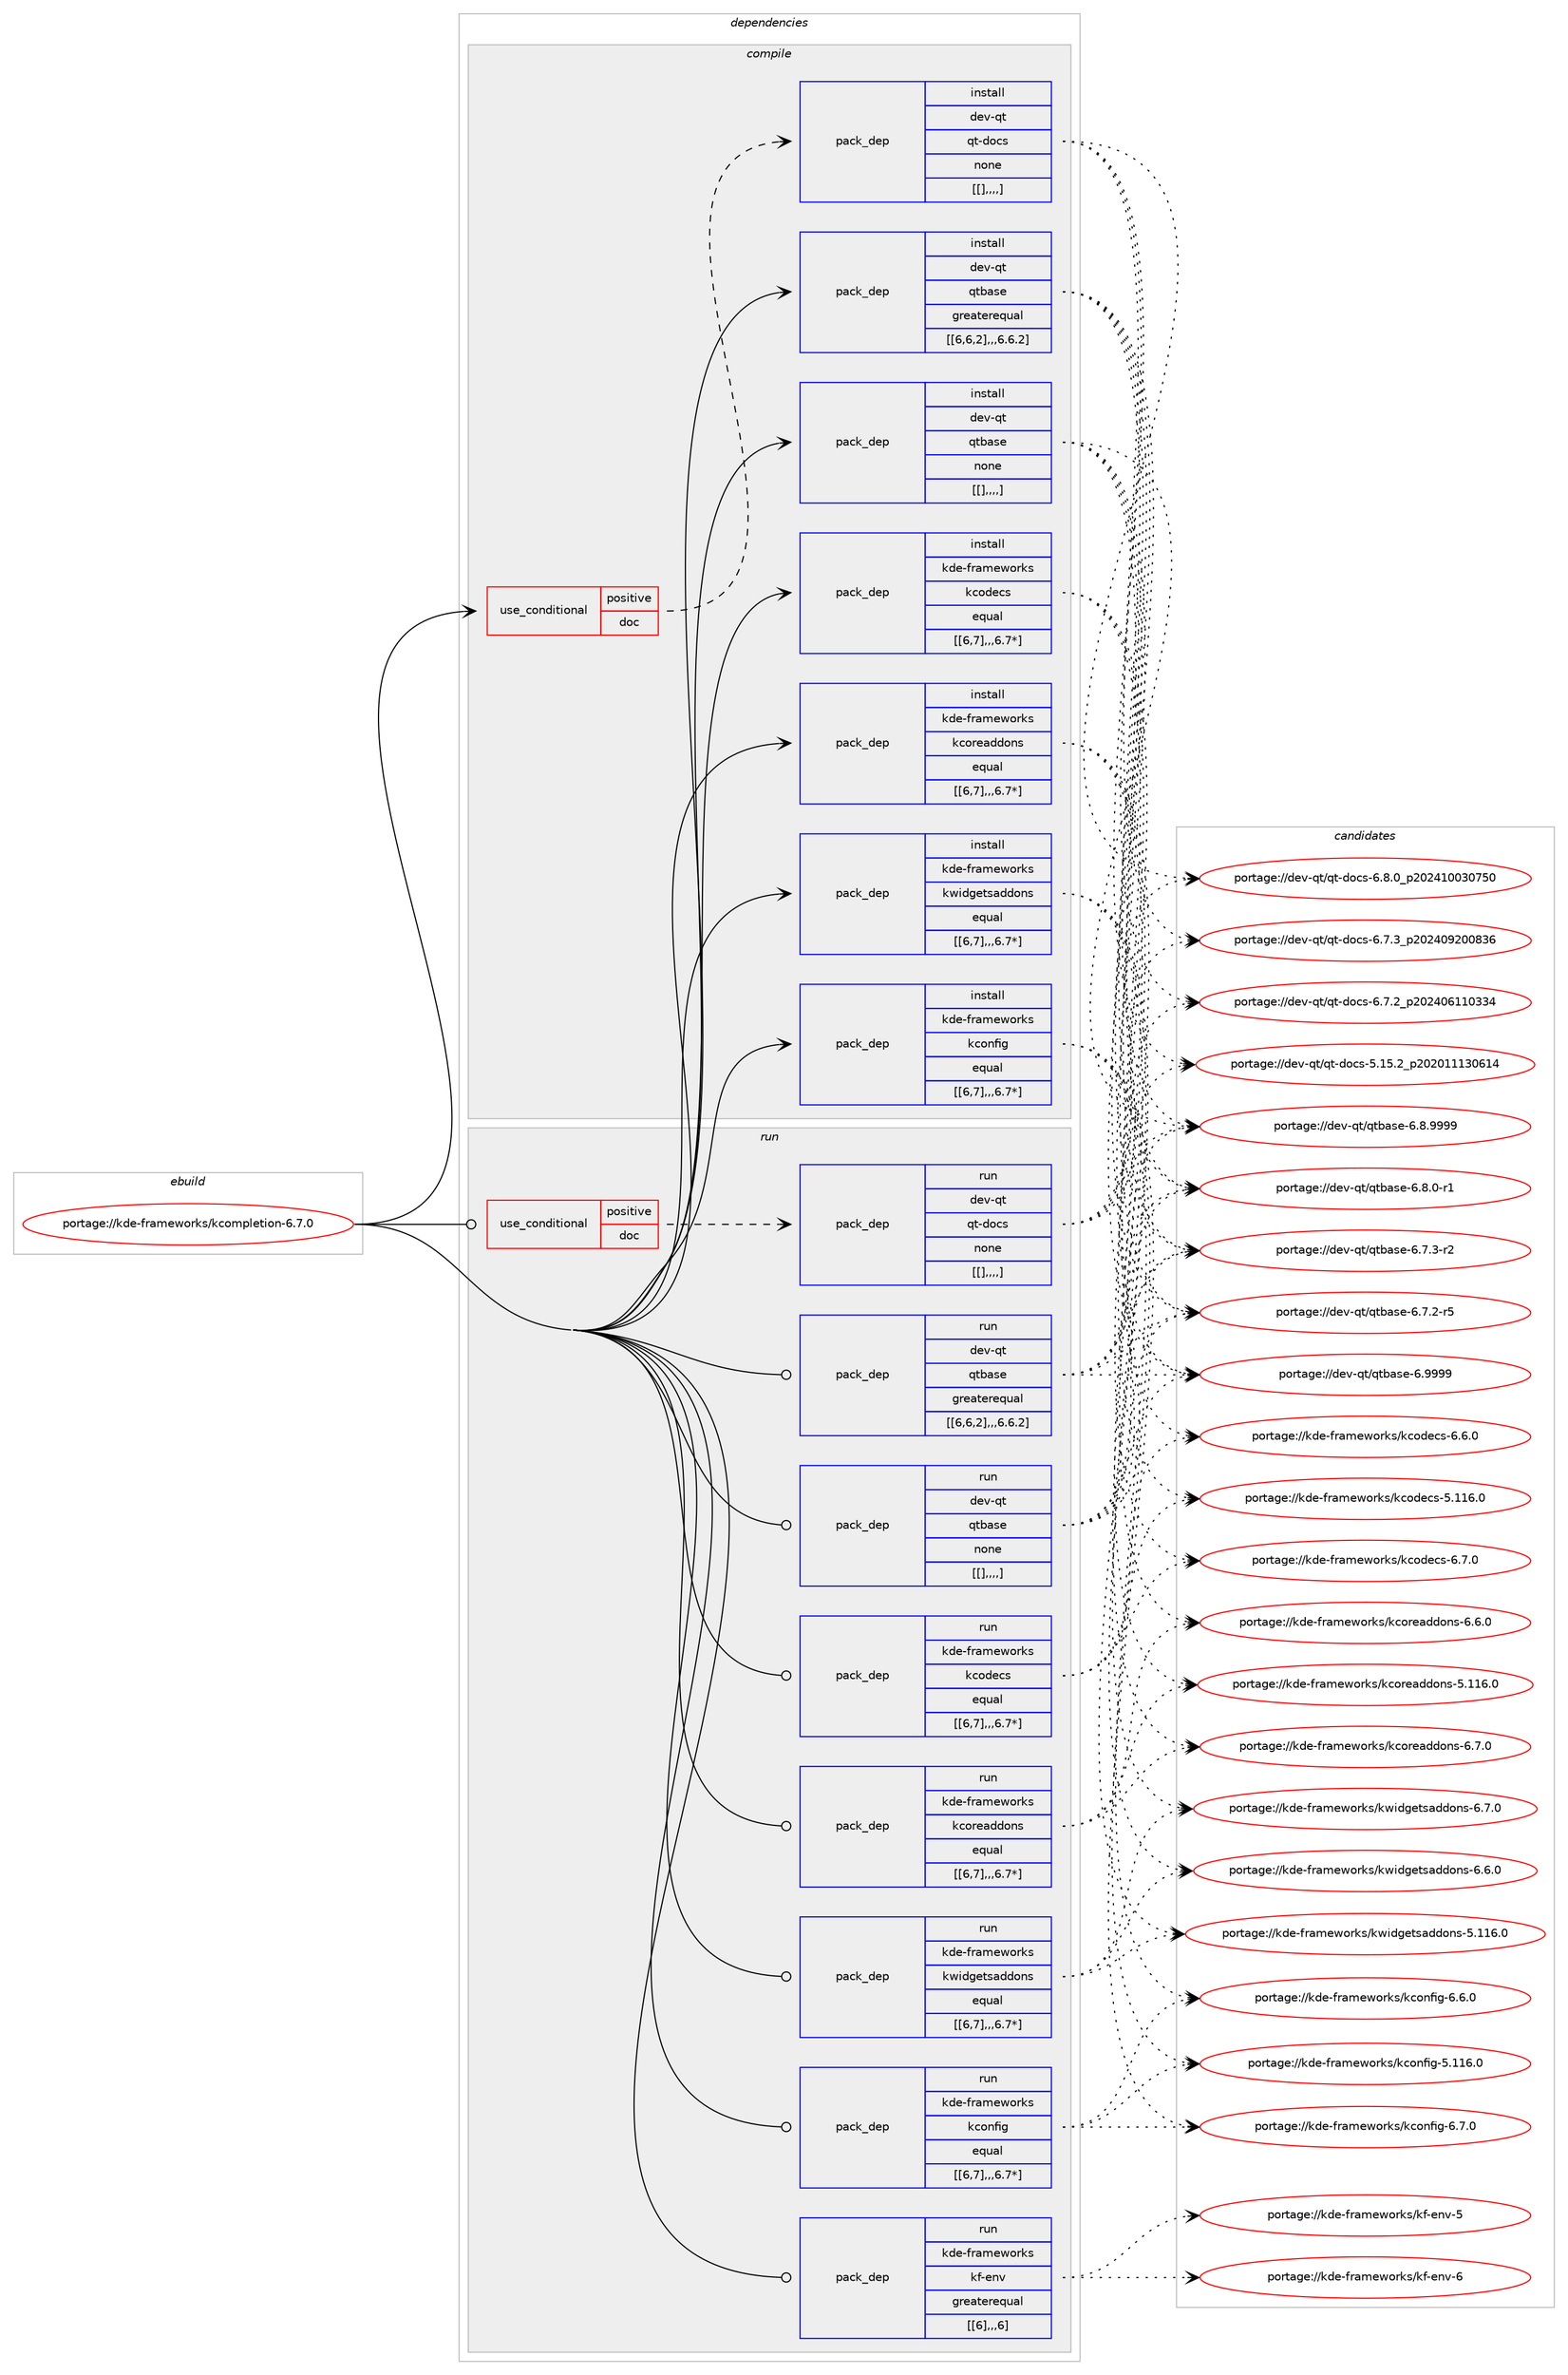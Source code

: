 digraph prolog {

# *************
# Graph options
# *************

newrank=true;
concentrate=true;
compound=true;
graph [rankdir=LR,fontname=Helvetica,fontsize=10,ranksep=1.5];#, ranksep=2.5, nodesep=0.2];
edge  [arrowhead=vee];
node  [fontname=Helvetica,fontsize=10];

# **********
# The ebuild
# **********

subgraph cluster_leftcol {
color=gray;
label=<<i>ebuild</i>>;
id [label="portage://kde-frameworks/kcompletion-6.7.0", color=red, width=4, href="../kde-frameworks/kcompletion-6.7.0.svg"];
}

# ****************
# The dependencies
# ****************

subgraph cluster_midcol {
color=gray;
label=<<i>dependencies</i>>;
subgraph cluster_compile {
fillcolor="#eeeeee";
style=filled;
label=<<i>compile</i>>;
subgraph cond72977 {
dependency283179 [label=<<TABLE BORDER="0" CELLBORDER="1" CELLSPACING="0" CELLPADDING="4"><TR><TD ROWSPAN="3" CELLPADDING="10">use_conditional</TD></TR><TR><TD>positive</TD></TR><TR><TD>doc</TD></TR></TABLE>>, shape=none, color=red];
subgraph pack207907 {
dependency283182 [label=<<TABLE BORDER="0" CELLBORDER="1" CELLSPACING="0" CELLPADDING="4" WIDTH="220"><TR><TD ROWSPAN="6" CELLPADDING="30">pack_dep</TD></TR><TR><TD WIDTH="110">install</TD></TR><TR><TD>dev-qt</TD></TR><TR><TD>qt-docs</TD></TR><TR><TD>none</TD></TR><TR><TD>[[],,,,]</TD></TR></TABLE>>, shape=none, color=blue];
}
dependency283179:e -> dependency283182:w [weight=20,style="dashed",arrowhead="vee"];
}
id:e -> dependency283179:w [weight=20,style="solid",arrowhead="vee"];
subgraph pack207909 {
dependency283197 [label=<<TABLE BORDER="0" CELLBORDER="1" CELLSPACING="0" CELLPADDING="4" WIDTH="220"><TR><TD ROWSPAN="6" CELLPADDING="30">pack_dep</TD></TR><TR><TD WIDTH="110">install</TD></TR><TR><TD>dev-qt</TD></TR><TR><TD>qtbase</TD></TR><TR><TD>greaterequal</TD></TR><TR><TD>[[6,6,2],,,6.6.2]</TD></TR></TABLE>>, shape=none, color=blue];
}
id:e -> dependency283197:w [weight=20,style="solid",arrowhead="vee"];
subgraph pack207931 {
dependency283227 [label=<<TABLE BORDER="0" CELLBORDER="1" CELLSPACING="0" CELLPADDING="4" WIDTH="220"><TR><TD ROWSPAN="6" CELLPADDING="30">pack_dep</TD></TR><TR><TD WIDTH="110">install</TD></TR><TR><TD>dev-qt</TD></TR><TR><TD>qtbase</TD></TR><TR><TD>none</TD></TR><TR><TD>[[],,,,]</TD></TR></TABLE>>, shape=none, color=blue];
}
id:e -> dependency283227:w [weight=20,style="solid",arrowhead="vee"];
subgraph pack207971 {
dependency283262 [label=<<TABLE BORDER="0" CELLBORDER="1" CELLSPACING="0" CELLPADDING="4" WIDTH="220"><TR><TD ROWSPAN="6" CELLPADDING="30">pack_dep</TD></TR><TR><TD WIDTH="110">install</TD></TR><TR><TD>kde-frameworks</TD></TR><TR><TD>kcodecs</TD></TR><TR><TD>equal</TD></TR><TR><TD>[[6,7],,,6.7*]</TD></TR></TABLE>>, shape=none, color=blue];
}
id:e -> dependency283262:w [weight=20,style="solid",arrowhead="vee"];
subgraph pack207973 {
dependency283263 [label=<<TABLE BORDER="0" CELLBORDER="1" CELLSPACING="0" CELLPADDING="4" WIDTH="220"><TR><TD ROWSPAN="6" CELLPADDING="30">pack_dep</TD></TR><TR><TD WIDTH="110">install</TD></TR><TR><TD>kde-frameworks</TD></TR><TR><TD>kconfig</TD></TR><TR><TD>equal</TD></TR><TR><TD>[[6,7],,,6.7*]</TD></TR></TABLE>>, shape=none, color=blue];
}
id:e -> dependency283263:w [weight=20,style="solid",arrowhead="vee"];
subgraph pack207974 {
dependency283312 [label=<<TABLE BORDER="0" CELLBORDER="1" CELLSPACING="0" CELLPADDING="4" WIDTH="220"><TR><TD ROWSPAN="6" CELLPADDING="30">pack_dep</TD></TR><TR><TD WIDTH="110">install</TD></TR><TR><TD>kde-frameworks</TD></TR><TR><TD>kcoreaddons</TD></TR><TR><TD>equal</TD></TR><TR><TD>[[6,7],,,6.7*]</TD></TR></TABLE>>, shape=none, color=blue];
}
id:e -> dependency283312:w [weight=20,style="solid",arrowhead="vee"];
subgraph pack208014 {
dependency283329 [label=<<TABLE BORDER="0" CELLBORDER="1" CELLSPACING="0" CELLPADDING="4" WIDTH="220"><TR><TD ROWSPAN="6" CELLPADDING="30">pack_dep</TD></TR><TR><TD WIDTH="110">install</TD></TR><TR><TD>kde-frameworks</TD></TR><TR><TD>kwidgetsaddons</TD></TR><TR><TD>equal</TD></TR><TR><TD>[[6,7],,,6.7*]</TD></TR></TABLE>>, shape=none, color=blue];
}
id:e -> dependency283329:w [weight=20,style="solid",arrowhead="vee"];
}
subgraph cluster_compileandrun {
fillcolor="#eeeeee";
style=filled;
label=<<i>compile and run</i>>;
}
subgraph cluster_run {
fillcolor="#eeeeee";
style=filled;
label=<<i>run</i>>;
subgraph cond73010 {
dependency283335 [label=<<TABLE BORDER="0" CELLBORDER="1" CELLSPACING="0" CELLPADDING="4"><TR><TD ROWSPAN="3" CELLPADDING="10">use_conditional</TD></TR><TR><TD>positive</TD></TR><TR><TD>doc</TD></TR></TABLE>>, shape=none, color=red];
subgraph pack208030 {
dependency283341 [label=<<TABLE BORDER="0" CELLBORDER="1" CELLSPACING="0" CELLPADDING="4" WIDTH="220"><TR><TD ROWSPAN="6" CELLPADDING="30">pack_dep</TD></TR><TR><TD WIDTH="110">run</TD></TR><TR><TD>dev-qt</TD></TR><TR><TD>qt-docs</TD></TR><TR><TD>none</TD></TR><TR><TD>[[],,,,]</TD></TR></TABLE>>, shape=none, color=blue];
}
dependency283335:e -> dependency283341:w [weight=20,style="dashed",arrowhead="vee"];
}
id:e -> dependency283335:w [weight=20,style="solid",arrowhead="odot"];
subgraph pack208041 {
dependency283399 [label=<<TABLE BORDER="0" CELLBORDER="1" CELLSPACING="0" CELLPADDING="4" WIDTH="220"><TR><TD ROWSPAN="6" CELLPADDING="30">pack_dep</TD></TR><TR><TD WIDTH="110">run</TD></TR><TR><TD>dev-qt</TD></TR><TR><TD>qtbase</TD></TR><TR><TD>greaterequal</TD></TR><TR><TD>[[6,6,2],,,6.6.2]</TD></TR></TABLE>>, shape=none, color=blue];
}
id:e -> dependency283399:w [weight=20,style="solid",arrowhead="odot"];
subgraph pack208109 {
dependency283454 [label=<<TABLE BORDER="0" CELLBORDER="1" CELLSPACING="0" CELLPADDING="4" WIDTH="220"><TR><TD ROWSPAN="6" CELLPADDING="30">pack_dep</TD></TR><TR><TD WIDTH="110">run</TD></TR><TR><TD>dev-qt</TD></TR><TR><TD>qtbase</TD></TR><TR><TD>none</TD></TR><TR><TD>[[],,,,]</TD></TR></TABLE>>, shape=none, color=blue];
}
id:e -> dependency283454:w [weight=20,style="solid",arrowhead="odot"];
subgraph pack208133 {
dependency283479 [label=<<TABLE BORDER="0" CELLBORDER="1" CELLSPACING="0" CELLPADDING="4" WIDTH="220"><TR><TD ROWSPAN="6" CELLPADDING="30">pack_dep</TD></TR><TR><TD WIDTH="110">run</TD></TR><TR><TD>kde-frameworks</TD></TR><TR><TD>kcodecs</TD></TR><TR><TD>equal</TD></TR><TR><TD>[[6,7],,,6.7*]</TD></TR></TABLE>>, shape=none, color=blue];
}
id:e -> dependency283479:w [weight=20,style="solid",arrowhead="odot"];
subgraph pack208150 {
dependency283484 [label=<<TABLE BORDER="0" CELLBORDER="1" CELLSPACING="0" CELLPADDING="4" WIDTH="220"><TR><TD ROWSPAN="6" CELLPADDING="30">pack_dep</TD></TR><TR><TD WIDTH="110">run</TD></TR><TR><TD>kde-frameworks</TD></TR><TR><TD>kconfig</TD></TR><TR><TD>equal</TD></TR><TR><TD>[[6,7],,,6.7*]</TD></TR></TABLE>>, shape=none, color=blue];
}
id:e -> dependency283484:w [weight=20,style="solid",arrowhead="odot"];
subgraph pack208166 {
dependency283572 [label=<<TABLE BORDER="0" CELLBORDER="1" CELLSPACING="0" CELLPADDING="4" WIDTH="220"><TR><TD ROWSPAN="6" CELLPADDING="30">pack_dep</TD></TR><TR><TD WIDTH="110">run</TD></TR><TR><TD>kde-frameworks</TD></TR><TR><TD>kcoreaddons</TD></TR><TR><TD>equal</TD></TR><TR><TD>[[6,7],,,6.7*]</TD></TR></TABLE>>, shape=none, color=blue];
}
id:e -> dependency283572:w [weight=20,style="solid",arrowhead="odot"];
subgraph pack208234 {
dependency283604 [label=<<TABLE BORDER="0" CELLBORDER="1" CELLSPACING="0" CELLPADDING="4" WIDTH="220"><TR><TD ROWSPAN="6" CELLPADDING="30">pack_dep</TD></TR><TR><TD WIDTH="110">run</TD></TR><TR><TD>kde-frameworks</TD></TR><TR><TD>kf-env</TD></TR><TR><TD>greaterequal</TD></TR><TR><TD>[[6],,,6]</TD></TR></TABLE>>, shape=none, color=blue];
}
id:e -> dependency283604:w [weight=20,style="solid",arrowhead="odot"];
subgraph pack208265 {
dependency283623 [label=<<TABLE BORDER="0" CELLBORDER="1" CELLSPACING="0" CELLPADDING="4" WIDTH="220"><TR><TD ROWSPAN="6" CELLPADDING="30">pack_dep</TD></TR><TR><TD WIDTH="110">run</TD></TR><TR><TD>kde-frameworks</TD></TR><TR><TD>kwidgetsaddons</TD></TR><TR><TD>equal</TD></TR><TR><TD>[[6,7],,,6.7*]</TD></TR></TABLE>>, shape=none, color=blue];
}
id:e -> dependency283623:w [weight=20,style="solid",arrowhead="odot"];
}
}

# **************
# The candidates
# **************

subgraph cluster_choices {
rank=same;
color=gray;
label=<<i>candidates</i>>;

subgraph choice207329 {
color=black;
nodesep=1;
choice1001011184511311647113116451001119911545544656464895112504850524948485148555348 [label="portage://dev-qt/qt-docs-6.8.0_p202410030750", color=red, width=4,href="../dev-qt/qt-docs-6.8.0_p202410030750.svg"];
choice1001011184511311647113116451001119911545544655465195112504850524857504848565154 [label="portage://dev-qt/qt-docs-6.7.3_p202409200836", color=red, width=4,href="../dev-qt/qt-docs-6.7.3_p202409200836.svg"];
choice1001011184511311647113116451001119911545544655465095112504850524854494948515152 [label="portage://dev-qt/qt-docs-6.7.2_p202406110334", color=red, width=4,href="../dev-qt/qt-docs-6.7.2_p202406110334.svg"];
choice100101118451131164711311645100111991154553464953465095112504850484949495148544952 [label="portage://dev-qt/qt-docs-5.15.2_p202011130614", color=red, width=4,href="../dev-qt/qt-docs-5.15.2_p202011130614.svg"];
dependency283182:e -> choice1001011184511311647113116451001119911545544656464895112504850524948485148555348:w [style=dotted,weight="100"];
dependency283182:e -> choice1001011184511311647113116451001119911545544655465195112504850524857504848565154:w [style=dotted,weight="100"];
dependency283182:e -> choice1001011184511311647113116451001119911545544655465095112504850524854494948515152:w [style=dotted,weight="100"];
dependency283182:e -> choice100101118451131164711311645100111991154553464953465095112504850484949495148544952:w [style=dotted,weight="100"];
}
subgraph choice207357 {
color=black;
nodesep=1;
choice1001011184511311647113116989711510145544657575757 [label="portage://dev-qt/qtbase-6.9999", color=red, width=4,href="../dev-qt/qtbase-6.9999.svg"];
choice10010111845113116471131169897115101455446564657575757 [label="portage://dev-qt/qtbase-6.8.9999", color=red, width=4,href="../dev-qt/qtbase-6.8.9999.svg"];
choice100101118451131164711311698971151014554465646484511449 [label="portage://dev-qt/qtbase-6.8.0-r1", color=red, width=4,href="../dev-qt/qtbase-6.8.0-r1.svg"];
choice100101118451131164711311698971151014554465546514511450 [label="portage://dev-qt/qtbase-6.7.3-r2", color=red, width=4,href="../dev-qt/qtbase-6.7.3-r2.svg"];
choice100101118451131164711311698971151014554465546504511453 [label="portage://dev-qt/qtbase-6.7.2-r5", color=red, width=4,href="../dev-qt/qtbase-6.7.2-r5.svg"];
dependency283197:e -> choice1001011184511311647113116989711510145544657575757:w [style=dotted,weight="100"];
dependency283197:e -> choice10010111845113116471131169897115101455446564657575757:w [style=dotted,weight="100"];
dependency283197:e -> choice100101118451131164711311698971151014554465646484511449:w [style=dotted,weight="100"];
dependency283197:e -> choice100101118451131164711311698971151014554465546514511450:w [style=dotted,weight="100"];
dependency283197:e -> choice100101118451131164711311698971151014554465546504511453:w [style=dotted,weight="100"];
}
subgraph choice207383 {
color=black;
nodesep=1;
choice1001011184511311647113116989711510145544657575757 [label="portage://dev-qt/qtbase-6.9999", color=red, width=4,href="../dev-qt/qtbase-6.9999.svg"];
choice10010111845113116471131169897115101455446564657575757 [label="portage://dev-qt/qtbase-6.8.9999", color=red, width=4,href="../dev-qt/qtbase-6.8.9999.svg"];
choice100101118451131164711311698971151014554465646484511449 [label="portage://dev-qt/qtbase-6.8.0-r1", color=red, width=4,href="../dev-qt/qtbase-6.8.0-r1.svg"];
choice100101118451131164711311698971151014554465546514511450 [label="portage://dev-qt/qtbase-6.7.3-r2", color=red, width=4,href="../dev-qt/qtbase-6.7.3-r2.svg"];
choice100101118451131164711311698971151014554465546504511453 [label="portage://dev-qt/qtbase-6.7.2-r5", color=red, width=4,href="../dev-qt/qtbase-6.7.2-r5.svg"];
dependency283227:e -> choice1001011184511311647113116989711510145544657575757:w [style=dotted,weight="100"];
dependency283227:e -> choice10010111845113116471131169897115101455446564657575757:w [style=dotted,weight="100"];
dependency283227:e -> choice100101118451131164711311698971151014554465646484511449:w [style=dotted,weight="100"];
dependency283227:e -> choice100101118451131164711311698971151014554465546514511450:w [style=dotted,weight="100"];
dependency283227:e -> choice100101118451131164711311698971151014554465546504511453:w [style=dotted,weight="100"];
}
subgraph choice207391 {
color=black;
nodesep=1;
choice1071001014510211497109101119111114107115471079911110010199115455446554648 [label="portage://kde-frameworks/kcodecs-6.7.0", color=red, width=4,href="../kde-frameworks/kcodecs-6.7.0.svg"];
choice1071001014510211497109101119111114107115471079911110010199115455446544648 [label="portage://kde-frameworks/kcodecs-6.6.0", color=red, width=4,href="../kde-frameworks/kcodecs-6.6.0.svg"];
choice10710010145102114971091011191111141071154710799111100101991154553464949544648 [label="portage://kde-frameworks/kcodecs-5.116.0", color=red, width=4,href="../kde-frameworks/kcodecs-5.116.0.svg"];
dependency283262:e -> choice1071001014510211497109101119111114107115471079911110010199115455446554648:w [style=dotted,weight="100"];
dependency283262:e -> choice1071001014510211497109101119111114107115471079911110010199115455446544648:w [style=dotted,weight="100"];
dependency283262:e -> choice10710010145102114971091011191111141071154710799111100101991154553464949544648:w [style=dotted,weight="100"];
}
subgraph choice207420 {
color=black;
nodesep=1;
choice10710010145102114971091011191111141071154710799111110102105103455446554648 [label="portage://kde-frameworks/kconfig-6.7.0", color=red, width=4,href="../kde-frameworks/kconfig-6.7.0.svg"];
choice10710010145102114971091011191111141071154710799111110102105103455446544648 [label="portage://kde-frameworks/kconfig-6.6.0", color=red, width=4,href="../kde-frameworks/kconfig-6.6.0.svg"];
choice107100101451021149710910111911111410711547107991111101021051034553464949544648 [label="portage://kde-frameworks/kconfig-5.116.0", color=red, width=4,href="../kde-frameworks/kconfig-5.116.0.svg"];
dependency283263:e -> choice10710010145102114971091011191111141071154710799111110102105103455446554648:w [style=dotted,weight="100"];
dependency283263:e -> choice10710010145102114971091011191111141071154710799111110102105103455446544648:w [style=dotted,weight="100"];
dependency283263:e -> choice107100101451021149710910111911111410711547107991111101021051034553464949544648:w [style=dotted,weight="100"];
}
subgraph choice207446 {
color=black;
nodesep=1;
choice1071001014510211497109101119111114107115471079911111410197100100111110115455446554648 [label="portage://kde-frameworks/kcoreaddons-6.7.0", color=red, width=4,href="../kde-frameworks/kcoreaddons-6.7.0.svg"];
choice1071001014510211497109101119111114107115471079911111410197100100111110115455446544648 [label="portage://kde-frameworks/kcoreaddons-6.6.0", color=red, width=4,href="../kde-frameworks/kcoreaddons-6.6.0.svg"];
choice10710010145102114971091011191111141071154710799111114101971001001111101154553464949544648 [label="portage://kde-frameworks/kcoreaddons-5.116.0", color=red, width=4,href="../kde-frameworks/kcoreaddons-5.116.0.svg"];
dependency283312:e -> choice1071001014510211497109101119111114107115471079911111410197100100111110115455446554648:w [style=dotted,weight="100"];
dependency283312:e -> choice1071001014510211497109101119111114107115471079911111410197100100111110115455446544648:w [style=dotted,weight="100"];
dependency283312:e -> choice10710010145102114971091011191111141071154710799111114101971001001111101154553464949544648:w [style=dotted,weight="100"];
}
subgraph choice207487 {
color=black;
nodesep=1;
choice10710010145102114971091011191111141071154710711910510010310111611597100100111110115455446554648 [label="portage://kde-frameworks/kwidgetsaddons-6.7.0", color=red, width=4,href="../kde-frameworks/kwidgetsaddons-6.7.0.svg"];
choice10710010145102114971091011191111141071154710711910510010310111611597100100111110115455446544648 [label="portage://kde-frameworks/kwidgetsaddons-6.6.0", color=red, width=4,href="../kde-frameworks/kwidgetsaddons-6.6.0.svg"];
choice107100101451021149710910111911111410711547107119105100103101116115971001001111101154553464949544648 [label="portage://kde-frameworks/kwidgetsaddons-5.116.0", color=red, width=4,href="../kde-frameworks/kwidgetsaddons-5.116.0.svg"];
dependency283329:e -> choice10710010145102114971091011191111141071154710711910510010310111611597100100111110115455446554648:w [style=dotted,weight="100"];
dependency283329:e -> choice10710010145102114971091011191111141071154710711910510010310111611597100100111110115455446544648:w [style=dotted,weight="100"];
dependency283329:e -> choice107100101451021149710910111911111410711547107119105100103101116115971001001111101154553464949544648:w [style=dotted,weight="100"];
}
subgraph choice207570 {
color=black;
nodesep=1;
choice1001011184511311647113116451001119911545544656464895112504850524948485148555348 [label="portage://dev-qt/qt-docs-6.8.0_p202410030750", color=red, width=4,href="../dev-qt/qt-docs-6.8.0_p202410030750.svg"];
choice1001011184511311647113116451001119911545544655465195112504850524857504848565154 [label="portage://dev-qt/qt-docs-6.7.3_p202409200836", color=red, width=4,href="../dev-qt/qt-docs-6.7.3_p202409200836.svg"];
choice1001011184511311647113116451001119911545544655465095112504850524854494948515152 [label="portage://dev-qt/qt-docs-6.7.2_p202406110334", color=red, width=4,href="../dev-qt/qt-docs-6.7.2_p202406110334.svg"];
choice100101118451131164711311645100111991154553464953465095112504850484949495148544952 [label="portage://dev-qt/qt-docs-5.15.2_p202011130614", color=red, width=4,href="../dev-qt/qt-docs-5.15.2_p202011130614.svg"];
dependency283341:e -> choice1001011184511311647113116451001119911545544656464895112504850524948485148555348:w [style=dotted,weight="100"];
dependency283341:e -> choice1001011184511311647113116451001119911545544655465195112504850524857504848565154:w [style=dotted,weight="100"];
dependency283341:e -> choice1001011184511311647113116451001119911545544655465095112504850524854494948515152:w [style=dotted,weight="100"];
dependency283341:e -> choice100101118451131164711311645100111991154553464953465095112504850484949495148544952:w [style=dotted,weight="100"];
}
subgraph choice207578 {
color=black;
nodesep=1;
choice1001011184511311647113116989711510145544657575757 [label="portage://dev-qt/qtbase-6.9999", color=red, width=4,href="../dev-qt/qtbase-6.9999.svg"];
choice10010111845113116471131169897115101455446564657575757 [label="portage://dev-qt/qtbase-6.8.9999", color=red, width=4,href="../dev-qt/qtbase-6.8.9999.svg"];
choice100101118451131164711311698971151014554465646484511449 [label="portage://dev-qt/qtbase-6.8.0-r1", color=red, width=4,href="../dev-qt/qtbase-6.8.0-r1.svg"];
choice100101118451131164711311698971151014554465546514511450 [label="portage://dev-qt/qtbase-6.7.3-r2", color=red, width=4,href="../dev-qt/qtbase-6.7.3-r2.svg"];
choice100101118451131164711311698971151014554465546504511453 [label="portage://dev-qt/qtbase-6.7.2-r5", color=red, width=4,href="../dev-qt/qtbase-6.7.2-r5.svg"];
dependency283399:e -> choice1001011184511311647113116989711510145544657575757:w [style=dotted,weight="100"];
dependency283399:e -> choice10010111845113116471131169897115101455446564657575757:w [style=dotted,weight="100"];
dependency283399:e -> choice100101118451131164711311698971151014554465646484511449:w [style=dotted,weight="100"];
dependency283399:e -> choice100101118451131164711311698971151014554465546514511450:w [style=dotted,weight="100"];
dependency283399:e -> choice100101118451131164711311698971151014554465546504511453:w [style=dotted,weight="100"];
}
subgraph choice207584 {
color=black;
nodesep=1;
choice1001011184511311647113116989711510145544657575757 [label="portage://dev-qt/qtbase-6.9999", color=red, width=4,href="../dev-qt/qtbase-6.9999.svg"];
choice10010111845113116471131169897115101455446564657575757 [label="portage://dev-qt/qtbase-6.8.9999", color=red, width=4,href="../dev-qt/qtbase-6.8.9999.svg"];
choice100101118451131164711311698971151014554465646484511449 [label="portage://dev-qt/qtbase-6.8.0-r1", color=red, width=4,href="../dev-qt/qtbase-6.8.0-r1.svg"];
choice100101118451131164711311698971151014554465546514511450 [label="portage://dev-qt/qtbase-6.7.3-r2", color=red, width=4,href="../dev-qt/qtbase-6.7.3-r2.svg"];
choice100101118451131164711311698971151014554465546504511453 [label="portage://dev-qt/qtbase-6.7.2-r5", color=red, width=4,href="../dev-qt/qtbase-6.7.2-r5.svg"];
dependency283454:e -> choice1001011184511311647113116989711510145544657575757:w [style=dotted,weight="100"];
dependency283454:e -> choice10010111845113116471131169897115101455446564657575757:w [style=dotted,weight="100"];
dependency283454:e -> choice100101118451131164711311698971151014554465646484511449:w [style=dotted,weight="100"];
dependency283454:e -> choice100101118451131164711311698971151014554465546514511450:w [style=dotted,weight="100"];
dependency283454:e -> choice100101118451131164711311698971151014554465546504511453:w [style=dotted,weight="100"];
}
subgraph choice207592 {
color=black;
nodesep=1;
choice1071001014510211497109101119111114107115471079911110010199115455446554648 [label="portage://kde-frameworks/kcodecs-6.7.0", color=red, width=4,href="../kde-frameworks/kcodecs-6.7.0.svg"];
choice1071001014510211497109101119111114107115471079911110010199115455446544648 [label="portage://kde-frameworks/kcodecs-6.6.0", color=red, width=4,href="../kde-frameworks/kcodecs-6.6.0.svg"];
choice10710010145102114971091011191111141071154710799111100101991154553464949544648 [label="portage://kde-frameworks/kcodecs-5.116.0", color=red, width=4,href="../kde-frameworks/kcodecs-5.116.0.svg"];
dependency283479:e -> choice1071001014510211497109101119111114107115471079911110010199115455446554648:w [style=dotted,weight="100"];
dependency283479:e -> choice1071001014510211497109101119111114107115471079911110010199115455446544648:w [style=dotted,weight="100"];
dependency283479:e -> choice10710010145102114971091011191111141071154710799111100101991154553464949544648:w [style=dotted,weight="100"];
}
subgraph choice207647 {
color=black;
nodesep=1;
choice10710010145102114971091011191111141071154710799111110102105103455446554648 [label="portage://kde-frameworks/kconfig-6.7.0", color=red, width=4,href="../kde-frameworks/kconfig-6.7.0.svg"];
choice10710010145102114971091011191111141071154710799111110102105103455446544648 [label="portage://kde-frameworks/kconfig-6.6.0", color=red, width=4,href="../kde-frameworks/kconfig-6.6.0.svg"];
choice107100101451021149710910111911111410711547107991111101021051034553464949544648 [label="portage://kde-frameworks/kconfig-5.116.0", color=red, width=4,href="../kde-frameworks/kconfig-5.116.0.svg"];
dependency283484:e -> choice10710010145102114971091011191111141071154710799111110102105103455446554648:w [style=dotted,weight="100"];
dependency283484:e -> choice10710010145102114971091011191111141071154710799111110102105103455446544648:w [style=dotted,weight="100"];
dependency283484:e -> choice107100101451021149710910111911111410711547107991111101021051034553464949544648:w [style=dotted,weight="100"];
}
subgraph choice207654 {
color=black;
nodesep=1;
choice1071001014510211497109101119111114107115471079911111410197100100111110115455446554648 [label="portage://kde-frameworks/kcoreaddons-6.7.0", color=red, width=4,href="../kde-frameworks/kcoreaddons-6.7.0.svg"];
choice1071001014510211497109101119111114107115471079911111410197100100111110115455446544648 [label="portage://kde-frameworks/kcoreaddons-6.6.0", color=red, width=4,href="../kde-frameworks/kcoreaddons-6.6.0.svg"];
choice10710010145102114971091011191111141071154710799111114101971001001111101154553464949544648 [label="portage://kde-frameworks/kcoreaddons-5.116.0", color=red, width=4,href="../kde-frameworks/kcoreaddons-5.116.0.svg"];
dependency283572:e -> choice1071001014510211497109101119111114107115471079911111410197100100111110115455446554648:w [style=dotted,weight="100"];
dependency283572:e -> choice1071001014510211497109101119111114107115471079911111410197100100111110115455446544648:w [style=dotted,weight="100"];
dependency283572:e -> choice10710010145102114971091011191111141071154710799111114101971001001111101154553464949544648:w [style=dotted,weight="100"];
}
subgraph choice207660 {
color=black;
nodesep=1;
choice107100101451021149710910111911111410711547107102451011101184554 [label="portage://kde-frameworks/kf-env-6", color=red, width=4,href="../kde-frameworks/kf-env-6.svg"];
choice107100101451021149710910111911111410711547107102451011101184553 [label="portage://kde-frameworks/kf-env-5", color=red, width=4,href="../kde-frameworks/kf-env-5.svg"];
dependency283604:e -> choice107100101451021149710910111911111410711547107102451011101184554:w [style=dotted,weight="100"];
dependency283604:e -> choice107100101451021149710910111911111410711547107102451011101184553:w [style=dotted,weight="100"];
}
subgraph choice207677 {
color=black;
nodesep=1;
choice10710010145102114971091011191111141071154710711910510010310111611597100100111110115455446554648 [label="portage://kde-frameworks/kwidgetsaddons-6.7.0", color=red, width=4,href="../kde-frameworks/kwidgetsaddons-6.7.0.svg"];
choice10710010145102114971091011191111141071154710711910510010310111611597100100111110115455446544648 [label="portage://kde-frameworks/kwidgetsaddons-6.6.0", color=red, width=4,href="../kde-frameworks/kwidgetsaddons-6.6.0.svg"];
choice107100101451021149710910111911111410711547107119105100103101116115971001001111101154553464949544648 [label="portage://kde-frameworks/kwidgetsaddons-5.116.0", color=red, width=4,href="../kde-frameworks/kwidgetsaddons-5.116.0.svg"];
dependency283623:e -> choice10710010145102114971091011191111141071154710711910510010310111611597100100111110115455446554648:w [style=dotted,weight="100"];
dependency283623:e -> choice10710010145102114971091011191111141071154710711910510010310111611597100100111110115455446544648:w [style=dotted,weight="100"];
dependency283623:e -> choice107100101451021149710910111911111410711547107119105100103101116115971001001111101154553464949544648:w [style=dotted,weight="100"];
}
}

}
